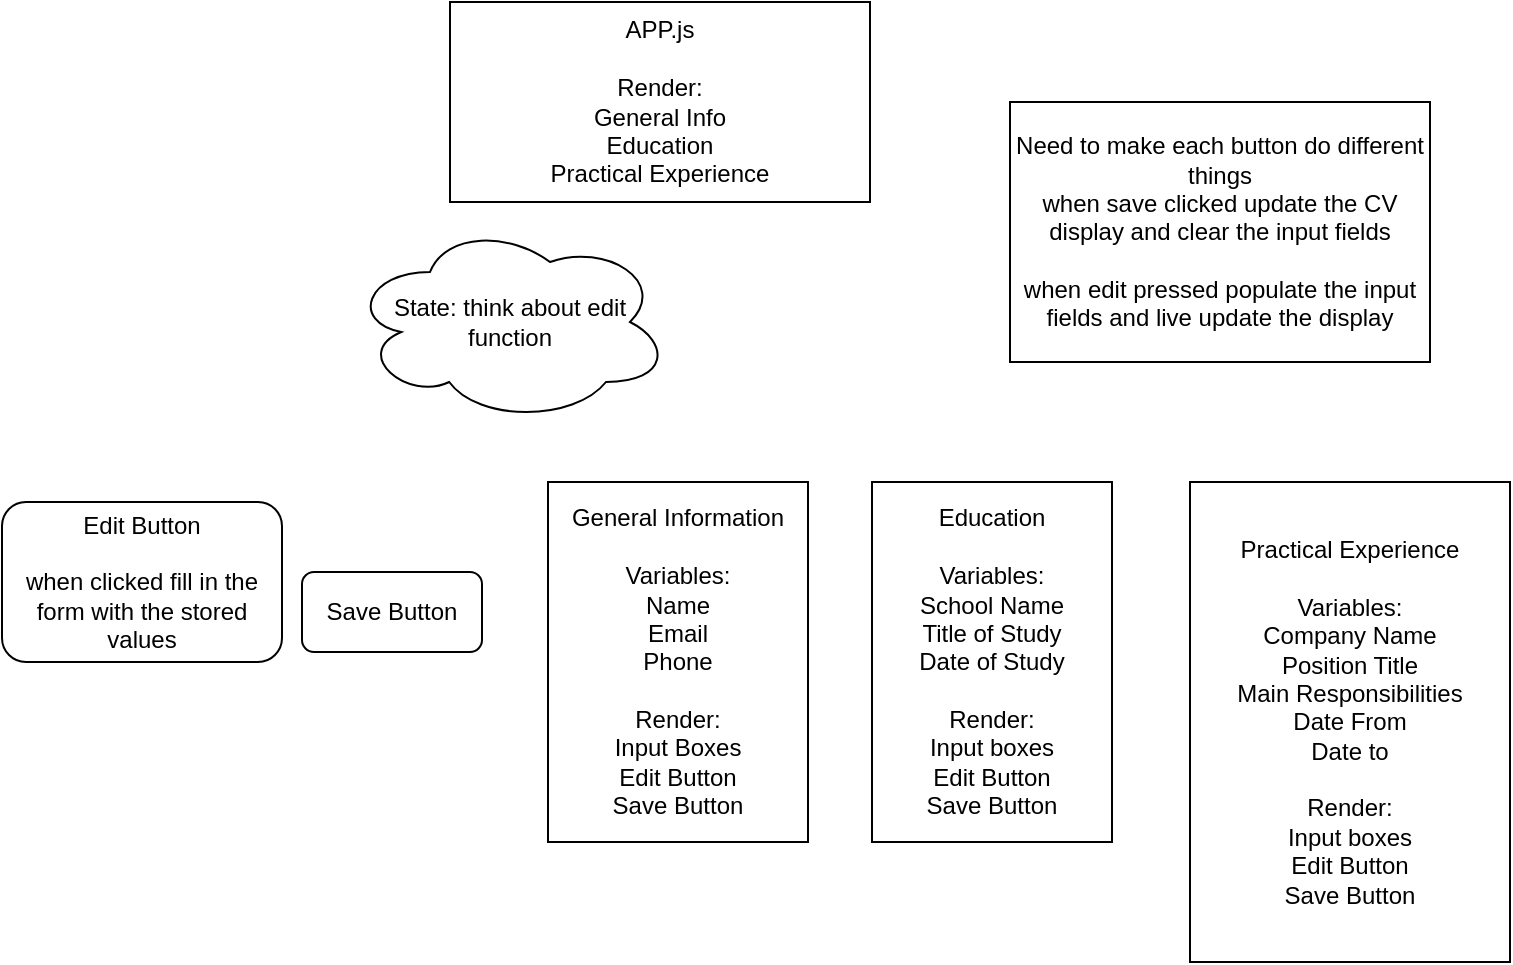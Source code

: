 <mxfile version="22.1.7" type="device">
  <diagram name="Page-1" id="v8D3dec0jV0c4B8lEs-R">
    <mxGraphModel dx="943" dy="614" grid="1" gridSize="10" guides="1" tooltips="1" connect="1" arrows="1" fold="1" page="1" pageScale="1" pageWidth="827" pageHeight="1169" math="0" shadow="0">
      <root>
        <mxCell id="0" />
        <mxCell id="1" parent="0" />
        <mxCell id="4ZSdloqYiCIsZU4gAhAX-1" value="APP.js&lt;br&gt;&lt;br&gt;Render:&lt;br&gt;General Info&lt;br&gt;Education&lt;br&gt;Practical Experience" style="rounded=0;whiteSpace=wrap;html=1;" vertex="1" parent="1">
          <mxGeometry x="280" y="30" width="210" height="100" as="geometry" />
        </mxCell>
        <mxCell id="4ZSdloqYiCIsZU4gAhAX-2" value="Education&lt;br&gt;&lt;br&gt;Variables:&lt;br&gt;School Name&lt;br&gt;Title of Study&lt;br&gt;Date of Study&lt;br&gt;&lt;br&gt;Render:&lt;br&gt;Input boxes&lt;br&gt;Edit Button&lt;br&gt;Save Button" style="rounded=0;whiteSpace=wrap;html=1;" vertex="1" parent="1">
          <mxGeometry x="491" y="270" width="120" height="180" as="geometry" />
        </mxCell>
        <mxCell id="4ZSdloqYiCIsZU4gAhAX-3" value="Practical Experience&lt;br&gt;&lt;br&gt;Variables:&lt;br&gt;Company Name&lt;br&gt;Position Title&lt;br&gt;Main Responsibilities&lt;br&gt;Date From&lt;br&gt;Date to&lt;br&gt;&lt;br&gt;Render:&lt;br style=&quot;border-color: var(--border-color);&quot;&gt;Input boxes&lt;br style=&quot;border-color: var(--border-color);&quot;&gt;Edit Button&lt;br style=&quot;border-color: var(--border-color);&quot;&gt;Save Button" style="rounded=0;whiteSpace=wrap;html=1;" vertex="1" parent="1">
          <mxGeometry x="650" y="270" width="160" height="240" as="geometry" />
        </mxCell>
        <mxCell id="4ZSdloqYiCIsZU4gAhAX-4" value="General Information&lt;br&gt;&lt;br&gt;Variables:&lt;br&gt;Name&lt;br&gt;Email&lt;br&gt;Phone&lt;br&gt;&lt;br&gt;Render:&lt;br&gt;Input Boxes&lt;br&gt;Edit Button&lt;br&gt;Save Button" style="rounded=0;whiteSpace=wrap;html=1;" vertex="1" parent="1">
          <mxGeometry x="329" y="270" width="130" height="180" as="geometry" />
        </mxCell>
        <mxCell id="4ZSdloqYiCIsZU4gAhAX-7" value="Edit Button&lt;br&gt;&lt;br&gt;when clicked fill in the form with the stored values" style="rounded=1;whiteSpace=wrap;html=1;" vertex="1" parent="1">
          <mxGeometry x="56" y="280" width="140" height="80" as="geometry" />
        </mxCell>
        <mxCell id="4ZSdloqYiCIsZU4gAhAX-8" value="Save Button" style="rounded=1;whiteSpace=wrap;html=1;" vertex="1" parent="1">
          <mxGeometry x="206" y="315" width="90" height="40" as="geometry" />
        </mxCell>
        <mxCell id="4ZSdloqYiCIsZU4gAhAX-9" value="State: think about edit function" style="ellipse;shape=cloud;whiteSpace=wrap;html=1;" vertex="1" parent="1">
          <mxGeometry x="230" y="140" width="160" height="100" as="geometry" />
        </mxCell>
        <mxCell id="4ZSdloqYiCIsZU4gAhAX-12" value="Need to make each button do different things&lt;br&gt;when save clicked update the CV display and clear the input fields&lt;br&gt;&lt;br&gt;when edit pressed populate the input fields and live update the display" style="rounded=0;whiteSpace=wrap;html=1;" vertex="1" parent="1">
          <mxGeometry x="560" y="80" width="210" height="130" as="geometry" />
        </mxCell>
      </root>
    </mxGraphModel>
  </diagram>
</mxfile>
